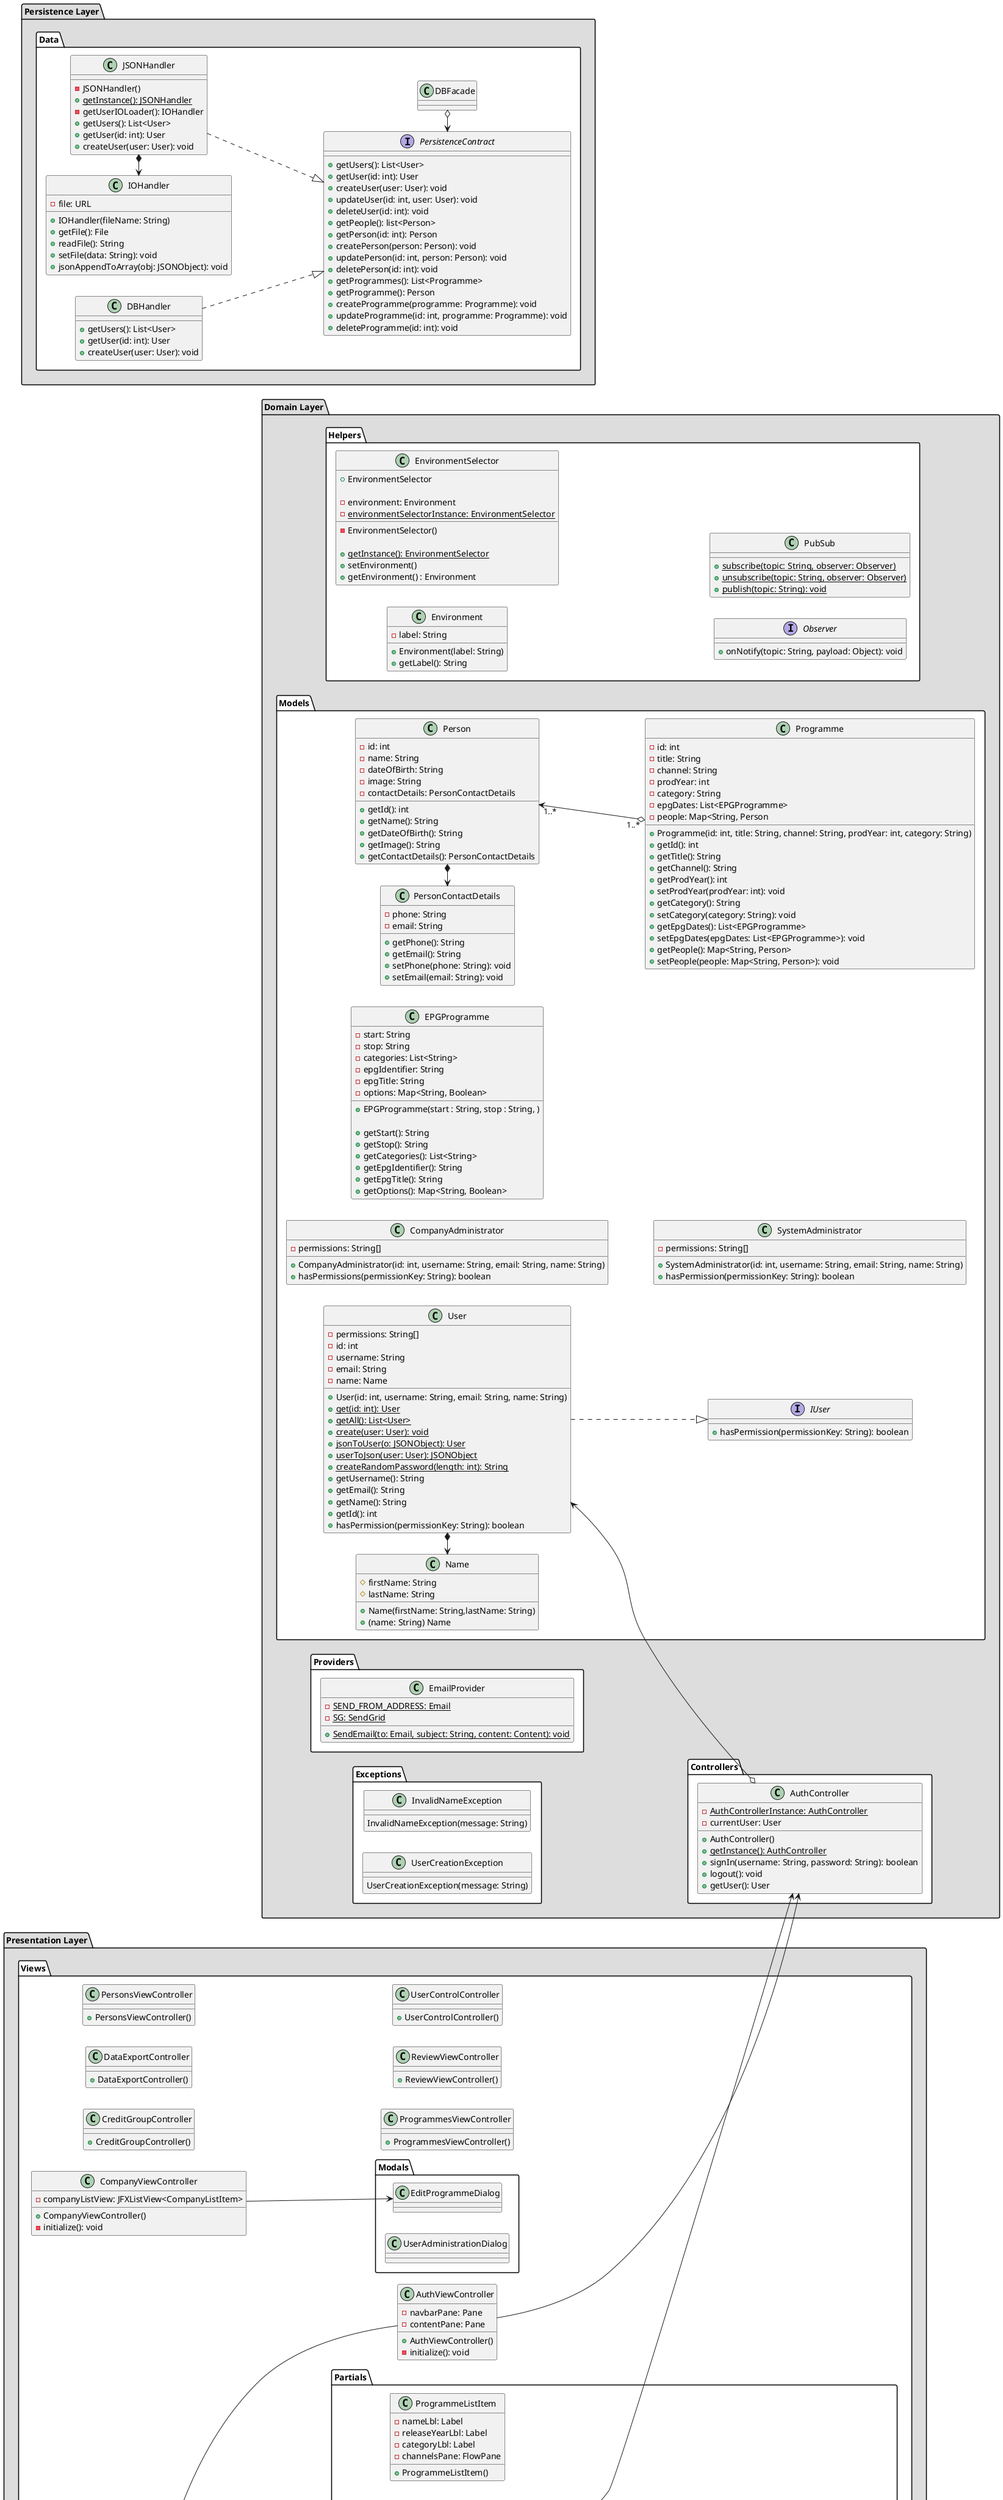 @startuml
'https://plantuml.com/class-diagram
left to right direction

package "Presentation Layer" #DDD {
    package "Views" #FFF {

        package "Modals"{
            class EditProgrammeDialog
            class UserAdministrationDialog
        }

        package "Partials"{
            class CompanyListItem {
                - options: Map<String, Runnable>
                - actionsbtn: JFXButton
                - cvrLabel: Label
                - ceoLabel: Label
                - adminLabel: Label
                - companyNameLabel: Label

                + CompanyListItem()
                - initialize(): void
                + editCompany(): void
                + deleteCompany(): void
                + manageUsers(): void
            }

            class CreditListItem {
                - creditListItem()
            }

            class Navbar {
                - progBtn: JFXButton
                - companyBtn: JFXButton
                - pplBtn: JFXButton
                - adminBtn: JFXButton
                - profileBtn: JFXButton
                - pfpImgView: ImageView
                - router:

                - profileBtnOptions: Map<String, Runnable>

                + Navbar(router: Router)
                - initialize(): void
                + handle(e: ActionEvent): void
                + handleRouteChange(routename: String): void
                + onNotify(topic: String, payload: Object): void
            }

            class PopupListMenu {
            - listView: JFXListView<Label>
            - actions: Map<Label, Runnable>
            + PopupListMenu(actions: Map<String, Runnable>)
            }

            PopupListMenu <-- CompanyListItem

            class ProgrammeListItem {
                - nameLbl: Label
                - releaseYearLbl: Label
                - categoryLbl: Label
                - channelsPane: FlowPane

                + ProgrammeListItem()
            }

            class ReviewItem {
            + ReviewItem()

            }

            class UsersView{
                - userEmail: Label
                - userName: Label
                - SuspendedCheckbox: CheckBox
                - AdministratorCheckbox: CheckBox

                + UsersView()
            }
        }

        class AdminViewController {
            - reviewsBtn: JFXButton
            - userControlBtn: JFXButton
            - router: Router
            - creditGroupBtn: JFXButton
            - dataExportBtn: JFXButton
            - contentPane: Pane
            - initialize(): void

            + AdminViewController()
            - handleSelectedSection: ActionEvent): void
        }

        class AppViewController {
        - navbarPane: Pane
        - contentPane: Pane
        + AppViewController()
        + initialize(): void

        }

        class AuthViewController{
            - navbarPane: Pane
            - contentPane: Pane

            + AuthViewController()
            - initialize(): void
        }

        class CompanyViewController {
            - companyListView: JFXListView<CompanyListItem>

            + CompanyViewController()
            - initialize(): void
        }

        CompanyViewController --> EditProgrammeDialog

        class CreditGroupController {
            + CreditGroupController()
        }

        class DataExportController {
            + DataExportController()
        }

        class PersonsViewController {
         + PersonsViewController()
        }

        class ProgrammesViewController {
            + ProgrammesViewController()
        }

        class ReviewViewController {
            + ReviewViewController()
        }

        class Router {
            - {static} components: Map<Parent>
            - {static} sceneBuilder: Router
            - container: Pane
            - doFadeAnimation: boolean

            + Router(container: Pane)
            + goTo(container: Pane): void
            + goTo(component: Parent, container: Pane): void
            + fadeOut(component: Parent, container: Pane): void
            + goTo(componentClass: <Parent>)
            + goTo(component: Parent)
            + setFadeAnimation(doFadeAnmation: boolean): void
            + {static} getSceneRouter(): Router
            + {static} setSceneRouter(router: Router): void
        }

        class UserControlController {
            + UserControlController()
        }

        Router <--o Navbar
        Router <--o AppViewController
        Router <--o AdminViewController
        Router <-- AuthViewController

    }
}
'------------------------------------------------------------------------------------

package "Domain Layer" #DDD {

    package "Controllers" #FFF {
        class AuthController {
            - {static} AuthControllerInstance: AuthController
            - currentUser: User

            + AuthController()
            + {static} getInstance(): AuthController
            + signIn(username: String, password: String): boolean
            + logout(): void
            + getUser(): User
        }
    }

    package "Helpers" #FFF {
        class Environment{
        - label: String

        + Environment(label: String)
        + getLabel(): String
        }

        class EnvironmentSelector{
            + EnvironmentSelector

            - environment: Environment
            - {static} environmentSelectorInstance: EnvironmentSelector
            - EnvironmentSelector()

            + {static} getInstance(): EnvironmentSelector
            + setEnvironment()
            + getEnvironment() : Environment
        }

        interface Observer{
            + onNotify(topic: String, payload: Object): void
        }

        class PubSub {
            + {static} subscribe(topic: String, observer: Observer)
            + {static} unsubscribe(topic: String, observer: Observer)
            + {static} publish(topic: String): void
        }
    }

    package "Models" #FFF {
        class CompanyAdministrator {
            - permissions: String[]

            + CompanyAdministrator(id: int, username: String, email: String, name: String)
            + hasPermissions(permissionKey: String): boolean
        }

        class EPGProgramme {
            - start: String
            - stop: String
            - categories: List<String>
            - epgIdentifier: String
            - epgTitle: String
            - options: Map<String, Boolean>

            + EPGProgramme(start : String, stop : String, )

            + getStart(): String
            + getStop(): String
            + getCategories(): List<String>
            + getEpgIdentifier(): String
            + getEpgTitle(): String
            + getOptions(): Map<String, Boolean>
        }

        interface IUser {
            + hasPermission(permissionKey: String): boolean
        }

        class Name {
            # firstName: String
            # lastName: String

            + Name(firstName: String,lastName: String)
            + (name: String) Name
        }

        Name <-* User

        class Person{
            - id: int
            - name: String
            - dateOfBirth: String
            - image: String
            - contactDetails: PersonContactDetails

            + getId(): int
            + getName(): String
            + getDateOfBirth(): String
            + getImage(): String
            + getContactDetails(): PersonContactDetails
        }

        class PersonContactDetails {
            - phone: String
            - email: String

            + getPhone(): String
            + getEmail(): String
            + setPhone(phone: String): void
            + setEmail(email: String): void
        }

        PersonContactDetails <-* Person

        class Programme {
            - id: int
            - title: String
            - channel: String
            - prodYear: int
            - category: String
            - epgDates: List<EPGProgramme>
            - people: Map<String, Person

            + Programme(id: int, title: String, channel: String, prodYear: int, category: String)
            + getId(): int
            + getTitle(): String
            + getChannel(): String
            + getProdYear(): int
            + setProdYear(prodYear: int): void
            + getCategory(): String
            + setCategory(category: String): void
            + getEpgDates(): List<EPGProgramme>
            + setEpgDates(epgDates: List<EPGProgramme>): void
            + getPeople(): Map<String, Person>
            + setPeople(people: Map<String, Person>): void
        }

        Person "1..*" <--o "1..*" Programme

        class SystemAdministrator {
            - permissions: String[]

            + SystemAdministrator(id: int, username: String, email: String, name: String)
            + hasPermission(permissionKey: String): boolean
        }

        class User {
            - permissions: String[]
            - id: int
            - username: String
            - email: String
            - name: Name

            + User(id: int, username: String, email: String, name: String)
            + {static} get(id: int): User
            + {static} getAll(): List<User>
            + {static} create(user: User): void
            + {static} jsonToUser(o: JSONObject): User
            + {static} userToJson(user: User): JSONObject
            + {static} createRandomPassword(length: int): String
            + getUsername(): String
            + getEmail(): String
            + getName(): String
            + getId(): int
            + hasPermission(permissionKey: String): boolean
        }

        User .-|> IUser
        User <--o AuthController
    }

    package "Providers" #FFF {
        class EmailProvider{
            - {static} SEND_FROM_ADDRESS: Email
            - {static} SG: SendGrid

            + {static} SendEmail(to: Email, subject: String, content: Content): void
        }
    }

    package "Exceptions" #FFF {
        class InvalidNameException {
            InvalidNameException(message: String)
      }

        class UserCreationException {
            UserCreationException(message: String)
        }
    }
}
'------------------------------------------------------------------------------------
package "Persistence Layer" #DDD {
    package "Data" #FFF {
        interface PersistenceContract {
            + getUsers(): List<User>
            + getUser(id: int): User
            + createUser(user: User): void
            + updateUser(id: int, user: User): void
            + deleteUser(id: int): void
            + getPeople(): list<Person>
            + getPerson(id: int): Person
            + createPerson(person: Person): void
            + updatePerson(id: int, person: Person): void
            + deletePerson(id: int): void
            + getProgrammes(): List<Programme>
            + getProgramme(): Person
            + createProgramme(programme: Programme): void
            + updateProgramme(id: int, programme: Programme): void
            + deleteProgramme(id: int): void
        }

        DBHandler .-|> PersistenceContract

        class DBHandler {
            + getUsers(): List<User>
            + getUser(id: int): User
            + createUser(user: User): void
        }

        class IOHandler {
            - file: URL

            + IOHandler(fileName: String)
            + getFile(): File
            + readFile(): String
            + setFile(data: String): void
            + jsonAppendToArray(obj: JSONObject): void
        }

        JSONHandler .-|> PersistenceContract

        class JSONHandler {
            - JSONHandler()
            + {static} getInstance(): JSONHandler
            - getUserIOLoader(): IOHandler
            + getUsers(): List<User>
            + getUser(id: int): User
            + createUser(user: User): void

        }

        IOHandler <-* JSONHandler

        PersistenceContract <-o DBFacade

        class DBFacade {

        }
    }
}

Navbar --> AuthController
AuthViewController --> AuthController
'------------------------------------------------------------------------------------
@enduml
